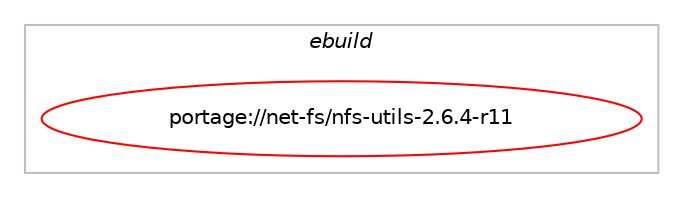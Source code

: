 digraph prolog {

# *************
# Graph options
# *************

newrank=true;
concentrate=true;
compound=true;
graph [rankdir=LR,fontname=Helvetica,fontsize=10,ranksep=1.5];#, ranksep=2.5, nodesep=0.2];
edge  [arrowhead=vee];
node  [fontname=Helvetica,fontsize=10];

# **********
# The ebuild
# **********

subgraph cluster_leftcol {
color=gray;
label=<<i>ebuild</i>>;
id [label="portage://net-fs/nfs-utils-2.6.4-r11", color=red, width=4, href="../net-fs/nfs-utils-2.6.4-r11.svg"];
}

# ****************
# The dependencies
# ****************

subgraph cluster_midcol {
color=gray;
label=<<i>dependencies</i>>;
subgraph cluster_compile {
fillcolor="#eeeeee";
style=filled;
label=<<i>compile</i>>;
# *** BEGIN UNKNOWN DEPENDENCY TYPE (TODO) ***
# id -> equal(use_conditional_group(positive,caps,portage://net-fs/nfs-utils-2.6.4-r11,[package_dependency(portage://net-fs/nfs-utils-2.6.4-r11,install,no,sys-libs,libcap,none,[,,],[],[])]))
# *** END UNKNOWN DEPENDENCY TYPE (TODO) ***

# *** BEGIN UNKNOWN DEPENDENCY TYPE (TODO) ***
# id -> equal(use_conditional_group(positive,elibc_musl,portage://net-fs/nfs-utils-2.6.4-r11,[package_dependency(portage://net-fs/nfs-utils-2.6.4-r11,install,no,sys-libs,queue-standalone,none,[,,],[],[])]))
# *** END UNKNOWN DEPENDENCY TYPE (TODO) ***

# *** BEGIN UNKNOWN DEPENDENCY TYPE (TODO) ***
# id -> equal(use_conditional_group(positive,ldap,portage://net-fs/nfs-utils-2.6.4-r11,[package_dependency(portage://net-fs/nfs-utils-2.6.4-r11,install,no,net-nds,openldap,none,[,,],any_same_slot,[]),use_conditional_group(positive,sasl,portage://net-fs/nfs-utils-2.6.4-r11,[package_dependency(portage://net-fs/nfs-utils-2.6.4-r11,install,no,app-crypt,mit-krb5,none,[,,],[],[]),package_dependency(portage://net-fs/nfs-utils-2.6.4-r11,install,no,dev-libs,cyrus-sasl,none,[,,],[slot(2)],[])])]))
# *** END UNKNOWN DEPENDENCY TYPE (TODO) ***

# *** BEGIN UNKNOWN DEPENDENCY TYPE (TODO) ***
# id -> equal(use_conditional_group(positive,libmount,portage://net-fs/nfs-utils-2.6.4-r11,[package_dependency(portage://net-fs/nfs-utils-2.6.4-r11,install,no,sys-apps,util-linux,none,[,,],[],[])]))
# *** END UNKNOWN DEPENDENCY TYPE (TODO) ***

# *** BEGIN UNKNOWN DEPENDENCY TYPE (TODO) ***
# id -> equal(use_conditional_group(positive,nfsv3,portage://net-fs/nfs-utils-2.6.4-r11,[package_dependency(portage://net-fs/nfs-utils-2.6.4-r11,install,no,net-nds,rpcbind,greaterequal,[0.2.4,,,0.2.4],[],[])]))
# *** END UNKNOWN DEPENDENCY TYPE (TODO) ***

# *** BEGIN UNKNOWN DEPENDENCY TYPE (TODO) ***
# id -> equal(use_conditional_group(positive,nfsv4,portage://net-fs/nfs-utils-2.6.4-r11,[package_dependency(portage://net-fs/nfs-utils-2.6.4-r11,install,no,sys-apps,keyutils,greaterequal,[1.5.9,,,1.5.9],any_same_slot,[]),package_dependency(portage://net-fs/nfs-utils-2.6.4-r11,install,no,sys-fs,lvm2,none,[,,],[],[]),use_conditional_group(positive,kerberos,portage://net-fs/nfs-utils-2.6.4-r11,[package_dependency(portage://net-fs/nfs-utils-2.6.4-r11,install,no,net-libs,libtirpc,greaterequal,[0.2.4,,-r1,0.2.4-r1],[],[use(enable(kerberos),none)]),package_dependency(portage://net-fs/nfs-utils-2.6.4-r11,install,no,app-crypt,mit-krb5,none,[,,],[],[])])]))
# *** END UNKNOWN DEPENDENCY TYPE (TODO) ***

# *** BEGIN UNKNOWN DEPENDENCY TYPE (TODO) ***
# id -> equal(use_conditional_group(positive,tcpd,portage://net-fs/nfs-utils-2.6.4-r11,[package_dependency(portage://net-fs/nfs-utils-2.6.4-r11,install,no,sys-apps,tcp-wrappers,none,[,,],[],[])]))
# *** END UNKNOWN DEPENDENCY TYPE (TODO) ***

# *** BEGIN UNKNOWN DEPENDENCY TYPE (TODO) ***
# id -> equal(use_conditional_group(positive,uuid,portage://net-fs/nfs-utils-2.6.4-r11,[package_dependency(portage://net-fs/nfs-utils-2.6.4-r11,install,no,sys-apps,util-linux,none,[,,],[],[])]))
# *** END UNKNOWN DEPENDENCY TYPE (TODO) ***

# *** BEGIN UNKNOWN DEPENDENCY TYPE (TODO) ***
# id -> equal(package_dependency(portage://net-fs/nfs-utils-2.6.4-r11,install,no,dev-db,sqlite,none,[,,],[slot(3)],[]))
# *** END UNKNOWN DEPENDENCY TYPE (TODO) ***

# *** BEGIN UNKNOWN DEPENDENCY TYPE (TODO) ***
# id -> equal(package_dependency(portage://net-fs/nfs-utils-2.6.4-r11,install,no,dev-libs,libevent,none,[,,],any_same_slot,[]))
# *** END UNKNOWN DEPENDENCY TYPE (TODO) ***

# *** BEGIN UNKNOWN DEPENDENCY TYPE (TODO) ***
# id -> equal(package_dependency(portage://net-fs/nfs-utils-2.6.4-r11,install,no,dev-libs,libxml2,none,[,,],[],[]))
# *** END UNKNOWN DEPENDENCY TYPE (TODO) ***

# *** BEGIN UNKNOWN DEPENDENCY TYPE (TODO) ***
# id -> equal(package_dependency(portage://net-fs/nfs-utils-2.6.4-r11,install,no,net-libs,libtirpc,none,[,,],any_same_slot,[]))
# *** END UNKNOWN DEPENDENCY TYPE (TODO) ***

# *** BEGIN UNKNOWN DEPENDENCY TYPE (TODO) ***
# id -> equal(package_dependency(portage://net-fs/nfs-utils-2.6.4-r11,install,no,sys-fs,e2fsprogs,none,[,,],[],[]))
# *** END UNKNOWN DEPENDENCY TYPE (TODO) ***

}
subgraph cluster_compileandrun {
fillcolor="#eeeeee";
style=filled;
label=<<i>compile and run</i>>;
}
subgraph cluster_run {
fillcolor="#eeeeee";
style=filled;
label=<<i>run</i>>;
# *** BEGIN UNKNOWN DEPENDENCY TYPE (TODO) ***
# id -> equal(use_conditional_group(positive,caps,portage://net-fs/nfs-utils-2.6.4-r11,[package_dependency(portage://net-fs/nfs-utils-2.6.4-r11,run,no,sys-libs,libcap,none,[,,],[],[])]))
# *** END UNKNOWN DEPENDENCY TYPE (TODO) ***

# *** BEGIN UNKNOWN DEPENDENCY TYPE (TODO) ***
# id -> equal(use_conditional_group(positive,ldap,portage://net-fs/nfs-utils-2.6.4-r11,[package_dependency(portage://net-fs/nfs-utils-2.6.4-r11,run,no,net-nds,openldap,none,[,,],any_same_slot,[]),use_conditional_group(positive,sasl,portage://net-fs/nfs-utils-2.6.4-r11,[package_dependency(portage://net-fs/nfs-utils-2.6.4-r11,run,no,app-crypt,mit-krb5,none,[,,],[],[]),package_dependency(portage://net-fs/nfs-utils-2.6.4-r11,run,no,dev-libs,cyrus-sasl,none,[,,],[slot(2)],[])])]))
# *** END UNKNOWN DEPENDENCY TYPE (TODO) ***

# *** BEGIN UNKNOWN DEPENDENCY TYPE (TODO) ***
# id -> equal(use_conditional_group(positive,libmount,portage://net-fs/nfs-utils-2.6.4-r11,[package_dependency(portage://net-fs/nfs-utils-2.6.4-r11,run,no,sys-apps,util-linux,none,[,,],[],[])]))
# *** END UNKNOWN DEPENDENCY TYPE (TODO) ***

# *** BEGIN UNKNOWN DEPENDENCY TYPE (TODO) ***
# id -> equal(use_conditional_group(positive,nfsv3,portage://net-fs/nfs-utils-2.6.4-r11,[package_dependency(portage://net-fs/nfs-utils-2.6.4-r11,run,no,net-nds,rpcbind,greaterequal,[0.2.4,,,0.2.4],[],[])]))
# *** END UNKNOWN DEPENDENCY TYPE (TODO) ***

# *** BEGIN UNKNOWN DEPENDENCY TYPE (TODO) ***
# id -> equal(use_conditional_group(positive,nfsv4,portage://net-fs/nfs-utils-2.6.4-r11,[package_dependency(portage://net-fs/nfs-utils-2.6.4-r11,run,no,sys-apps,keyutils,greaterequal,[1.5.9,,,1.5.9],any_same_slot,[]),package_dependency(portage://net-fs/nfs-utils-2.6.4-r11,run,no,sys-fs,lvm2,none,[,,],[],[]),use_conditional_group(positive,kerberos,portage://net-fs/nfs-utils-2.6.4-r11,[package_dependency(portage://net-fs/nfs-utils-2.6.4-r11,run,no,net-libs,libtirpc,greaterequal,[0.2.4,,-r1,0.2.4-r1],[],[use(enable(kerberos),none)]),package_dependency(portage://net-fs/nfs-utils-2.6.4-r11,run,no,app-crypt,mit-krb5,none,[,,],[],[])])]))
# *** END UNKNOWN DEPENDENCY TYPE (TODO) ***

# *** BEGIN UNKNOWN DEPENDENCY TYPE (TODO) ***
# id -> equal(use_conditional_group(positive,selinux,portage://net-fs/nfs-utils-2.6.4-r11,[package_dependency(portage://net-fs/nfs-utils-2.6.4-r11,run,no,sec-policy,selinux-rpc,none,[,,],[],[]),use_conditional_group(positive,nfsv3,portage://net-fs/nfs-utils-2.6.4-r11,[package_dependency(portage://net-fs/nfs-utils-2.6.4-r11,run,no,sec-policy,selinux-rpcbind,none,[,,],[],[])])]))
# *** END UNKNOWN DEPENDENCY TYPE (TODO) ***

# *** BEGIN UNKNOWN DEPENDENCY TYPE (TODO) ***
# id -> equal(use_conditional_group(positive,tcpd,portage://net-fs/nfs-utils-2.6.4-r11,[package_dependency(portage://net-fs/nfs-utils-2.6.4-r11,run,no,sys-apps,tcp-wrappers,none,[,,],[],[])]))
# *** END UNKNOWN DEPENDENCY TYPE (TODO) ***

# *** BEGIN UNKNOWN DEPENDENCY TYPE (TODO) ***
# id -> equal(use_conditional_group(positive,uuid,portage://net-fs/nfs-utils-2.6.4-r11,[package_dependency(portage://net-fs/nfs-utils-2.6.4-r11,run,no,sys-apps,util-linux,none,[,,],[],[])]))
# *** END UNKNOWN DEPENDENCY TYPE (TODO) ***

# *** BEGIN UNKNOWN DEPENDENCY TYPE (TODO) ***
# id -> equal(package_dependency(portage://net-fs/nfs-utils-2.6.4-r11,run,no,dev-db,sqlite,none,[,,],[slot(3)],[]))
# *** END UNKNOWN DEPENDENCY TYPE (TODO) ***

# *** BEGIN UNKNOWN DEPENDENCY TYPE (TODO) ***
# id -> equal(package_dependency(portage://net-fs/nfs-utils-2.6.4-r11,run,no,dev-libs,libevent,none,[,,],any_same_slot,[]))
# *** END UNKNOWN DEPENDENCY TYPE (TODO) ***

# *** BEGIN UNKNOWN DEPENDENCY TYPE (TODO) ***
# id -> equal(package_dependency(portage://net-fs/nfs-utils-2.6.4-r11,run,no,dev-libs,libxml2,none,[,,],[],[]))
# *** END UNKNOWN DEPENDENCY TYPE (TODO) ***

# *** BEGIN UNKNOWN DEPENDENCY TYPE (TODO) ***
# id -> equal(package_dependency(portage://net-fs/nfs-utils-2.6.4-r11,run,no,net-libs,libtirpc,none,[,,],any_same_slot,[]))
# *** END UNKNOWN DEPENDENCY TYPE (TODO) ***

# *** BEGIN UNKNOWN DEPENDENCY TYPE (TODO) ***
# id -> equal(package_dependency(portage://net-fs/nfs-utils-2.6.4-r11,run,no,sys-fs,e2fsprogs,none,[,,],[],[]))
# *** END UNKNOWN DEPENDENCY TYPE (TODO) ***

# *** BEGIN UNKNOWN DEPENDENCY TYPE (TODO) ***
# id -> equal(package_dependency(portage://net-fs/nfs-utils-2.6.4-r11,run,weak,net-libs,libnfsidmap,none,[,,],[],[]))
# *** END UNKNOWN DEPENDENCY TYPE (TODO) ***

}
}

# **************
# The candidates
# **************

subgraph cluster_choices {
rank=same;
color=gray;
label=<<i>candidates</i>>;

}

}
